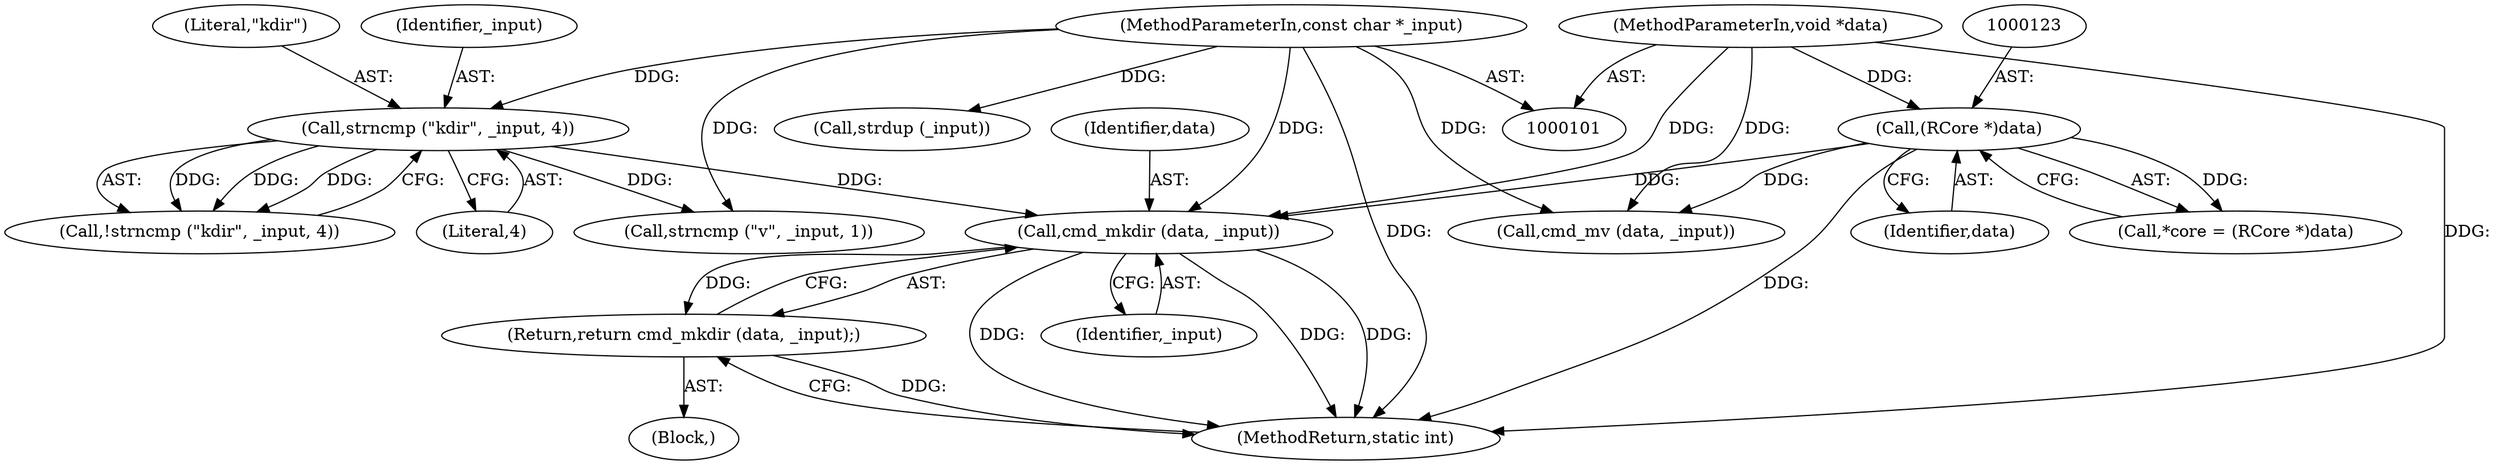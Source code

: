 digraph "0_radare2_65000a7fd9eea62359e6d6714f17b94a99a82edd@API" {
"1000133" [label="(Call,cmd_mkdir (data, _input))"];
"1000122" [label="(Call,(RCore *)data)"];
"1000102" [label="(MethodParameterIn,void *data)"];
"1000127" [label="(Call,strncmp (\"kdir\", _input, 4))"];
"1000103" [label="(MethodParameterIn,const char *_input)"];
"1000132" [label="(Return,return cmd_mkdir (data, _input);)"];
"1000130" [label="(Literal,4)"];
"1000102" [label="(MethodParameterIn,void *data)"];
"1000138" [label="(Call,strncmp (\"v\", _input, 1))"];
"1000672" [label="(MethodReturn,static int)"];
"1000151" [label="(Call,strdup (_input))"];
"1000120" [label="(Call,*core = (RCore *)data)"];
"1000144" [label="(Call,cmd_mv (data, _input))"];
"1000127" [label="(Call,strncmp (\"kdir\", _input, 4))"];
"1000124" [label="(Identifier,data)"];
"1000133" [label="(Call,cmd_mkdir (data, _input))"];
"1000135" [label="(Identifier,_input)"];
"1000129" [label="(Identifier,_input)"];
"1000131" [label="(Block,)"];
"1000128" [label="(Literal,\"kdir\")"];
"1000134" [label="(Identifier,data)"];
"1000122" [label="(Call,(RCore *)data)"];
"1000103" [label="(MethodParameterIn,const char *_input)"];
"1000126" [label="(Call,!strncmp (\"kdir\", _input, 4))"];
"1000132" [label="(Return,return cmd_mkdir (data, _input);)"];
"1000133" -> "1000132"  [label="AST: "];
"1000133" -> "1000135"  [label="CFG: "];
"1000134" -> "1000133"  [label="AST: "];
"1000135" -> "1000133"  [label="AST: "];
"1000132" -> "1000133"  [label="CFG: "];
"1000133" -> "1000672"  [label="DDG: "];
"1000133" -> "1000672"  [label="DDG: "];
"1000133" -> "1000672"  [label="DDG: "];
"1000133" -> "1000132"  [label="DDG: "];
"1000122" -> "1000133"  [label="DDG: "];
"1000102" -> "1000133"  [label="DDG: "];
"1000127" -> "1000133"  [label="DDG: "];
"1000103" -> "1000133"  [label="DDG: "];
"1000122" -> "1000120"  [label="AST: "];
"1000122" -> "1000124"  [label="CFG: "];
"1000123" -> "1000122"  [label="AST: "];
"1000124" -> "1000122"  [label="AST: "];
"1000120" -> "1000122"  [label="CFG: "];
"1000122" -> "1000672"  [label="DDG: "];
"1000122" -> "1000120"  [label="DDG: "];
"1000102" -> "1000122"  [label="DDG: "];
"1000122" -> "1000144"  [label="DDG: "];
"1000102" -> "1000101"  [label="AST: "];
"1000102" -> "1000672"  [label="DDG: "];
"1000102" -> "1000144"  [label="DDG: "];
"1000127" -> "1000126"  [label="AST: "];
"1000127" -> "1000130"  [label="CFG: "];
"1000128" -> "1000127"  [label="AST: "];
"1000129" -> "1000127"  [label="AST: "];
"1000130" -> "1000127"  [label="AST: "];
"1000126" -> "1000127"  [label="CFG: "];
"1000127" -> "1000126"  [label="DDG: "];
"1000127" -> "1000126"  [label="DDG: "];
"1000127" -> "1000126"  [label="DDG: "];
"1000103" -> "1000127"  [label="DDG: "];
"1000127" -> "1000138"  [label="DDG: "];
"1000103" -> "1000101"  [label="AST: "];
"1000103" -> "1000672"  [label="DDG: "];
"1000103" -> "1000138"  [label="DDG: "];
"1000103" -> "1000144"  [label="DDG: "];
"1000103" -> "1000151"  [label="DDG: "];
"1000132" -> "1000131"  [label="AST: "];
"1000672" -> "1000132"  [label="CFG: "];
"1000132" -> "1000672"  [label="DDG: "];
}
